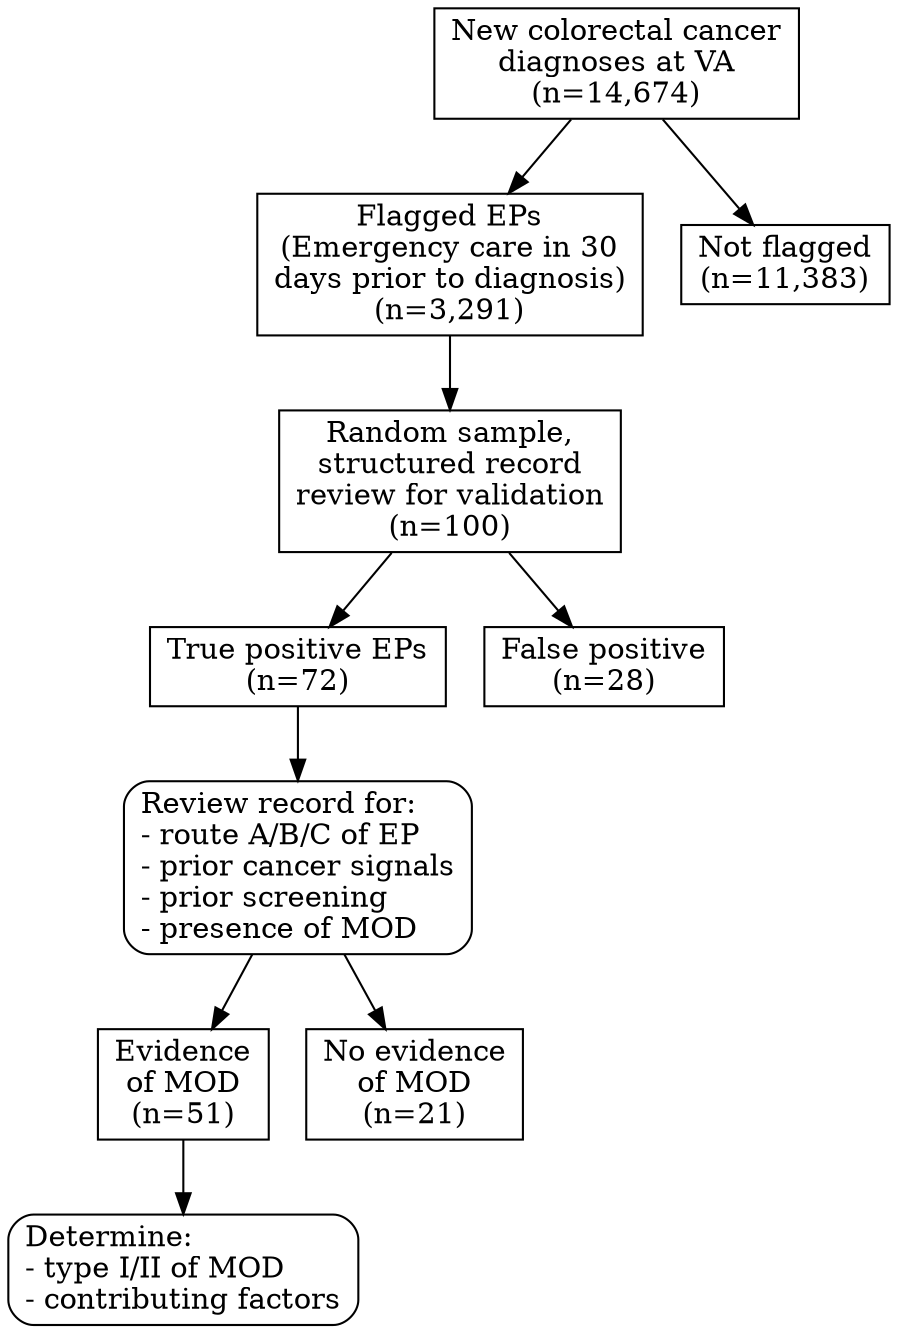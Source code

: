 digraph{

cancer_dx[shape=rectangle, label="New colorectal cancer\ndiagnoses at VA\n(n=14,674)"]
emerg[shape=rectangle, label="Flagged EPs\n(Emergency care in 30\ndays prior to diagnosis)\n(n=3,291)"]
no_emerg[shape=rectangle, label="Not flagged\n(n=11,383)"]

cancer_dx -> emerg
cancer_dx -> no_emerg

review_sample[shape=rectangle, label="Random sample,\nstructured record\nreview for validation\n(n=100)"]

emerg -> review_sample

ppv[shape=rectangle, label="True positive EPs\n(n=72)"]
fp[shape=rectangle, label="False positive\n(n=28)"]

review_sample -> ppv
review_sample -> fp

determine_route[shape=rectangle, style=rounded, label="Review record for:\l- route A/B/C of EP\l- prior cancer signals\n- prior screening\l- presence of MOD\l"]

ppv -> determine_route

yes_MOD[shape=rectangle, label="Evidence\nof MOD\n(n=51)"]
no_MOD[shape=rectangle, label="No evidence\nof MOD\n(n=21)"]

determine_route -> yes_MOD
determine_route -> no_MOD

determine_type[shape=rectangle, style=rounded, label="Determine:\l- type I/II of MOD\l- contributing factors\l"]

yes_MOD -> determine_type

}
